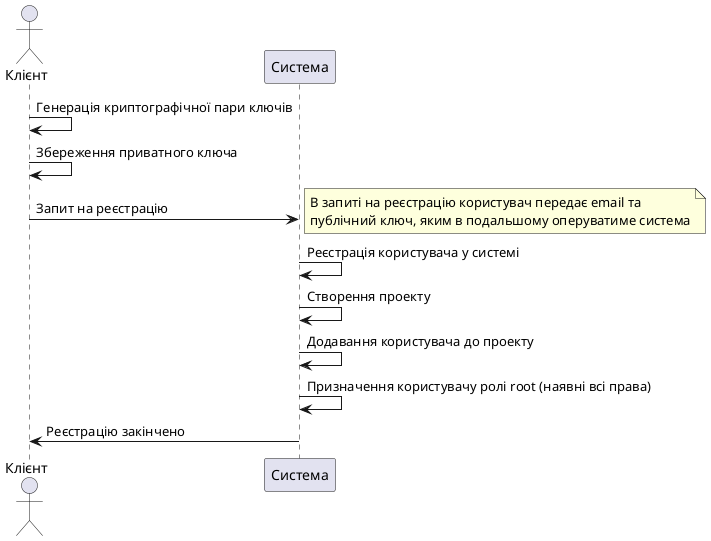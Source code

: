 @startuml registration
actor Клієнт as Client
participant Система as System

Client -> Client : Генерація криптографічної пари ключів
Client -> Client : Збереження приватного ключа
Client -> System : Запит на реєстрацію
note right
  В запиті на реєстрацію користувач передає email та
  публічний ключ, яким в подальшому оперуватиме система
end note
System -> System : Реєстрація користувача у системі
System -> System : Створення проекту
System -> System : Додавання користувача до проекту
System -> System : Призначення користувачу ролі root (наявні всі права)
System -> Client : Реєстрацію закінчено
@enduml

